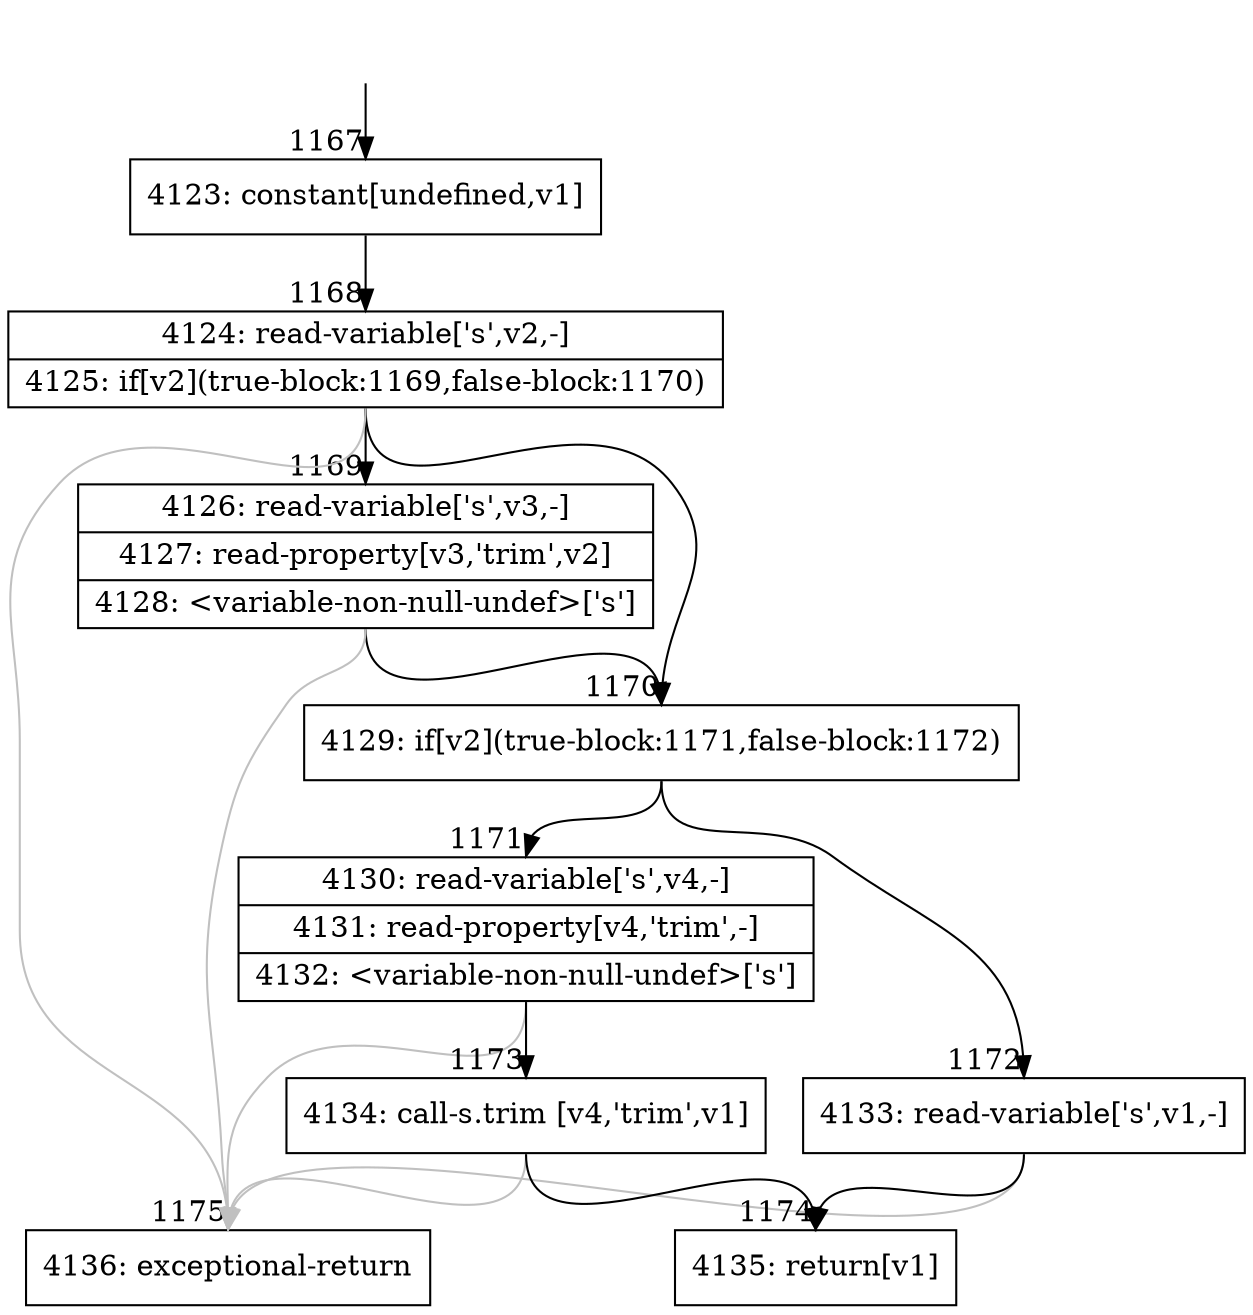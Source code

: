 digraph {
rankdir="TD"
BB_entry60[shape=none,label=""];
BB_entry60 -> BB1167 [tailport=s, headport=n, headlabel="    1167"]
BB1167 [shape=record label="{4123: constant[undefined,v1]}" ] 
BB1167 -> BB1168 [tailport=s, headport=n, headlabel="      1168"]
BB1168 [shape=record label="{4124: read-variable['s',v2,-]|4125: if[v2](true-block:1169,false-block:1170)}" ] 
BB1168 -> BB1170 [tailport=s, headport=n, headlabel="      1170"]
BB1168 -> BB1169 [tailport=s, headport=n, headlabel="      1169"]
BB1168 -> BB1175 [tailport=s, headport=n, color=gray, headlabel="      1175"]
BB1169 [shape=record label="{4126: read-variable['s',v3,-]|4127: read-property[v3,'trim',v2]|4128: \<variable-non-null-undef\>['s']}" ] 
BB1169 -> BB1170 [tailport=s, headport=n]
BB1169 -> BB1175 [tailport=s, headport=n, color=gray]
BB1170 [shape=record label="{4129: if[v2](true-block:1171,false-block:1172)}" ] 
BB1170 -> BB1171 [tailport=s, headport=n, headlabel="      1171"]
BB1170 -> BB1172 [tailport=s, headport=n, headlabel="      1172"]
BB1171 [shape=record label="{4130: read-variable['s',v4,-]|4131: read-property[v4,'trim',-]|4132: \<variable-non-null-undef\>['s']}" ] 
BB1171 -> BB1173 [tailport=s, headport=n, headlabel="      1173"]
BB1171 -> BB1175 [tailport=s, headport=n, color=gray]
BB1172 [shape=record label="{4133: read-variable['s',v1,-]}" ] 
BB1172 -> BB1174 [tailport=s, headport=n, headlabel="      1174"]
BB1172 -> BB1175 [tailport=s, headport=n, color=gray]
BB1173 [shape=record label="{4134: call-s.trim [v4,'trim',v1]}" ] 
BB1173 -> BB1174 [tailport=s, headport=n]
BB1173 -> BB1175 [tailport=s, headport=n, color=gray]
BB1174 [shape=record label="{4135: return[v1]}" ] 
BB1175 [shape=record label="{4136: exceptional-return}" ] 
//#$~ 1955
}
